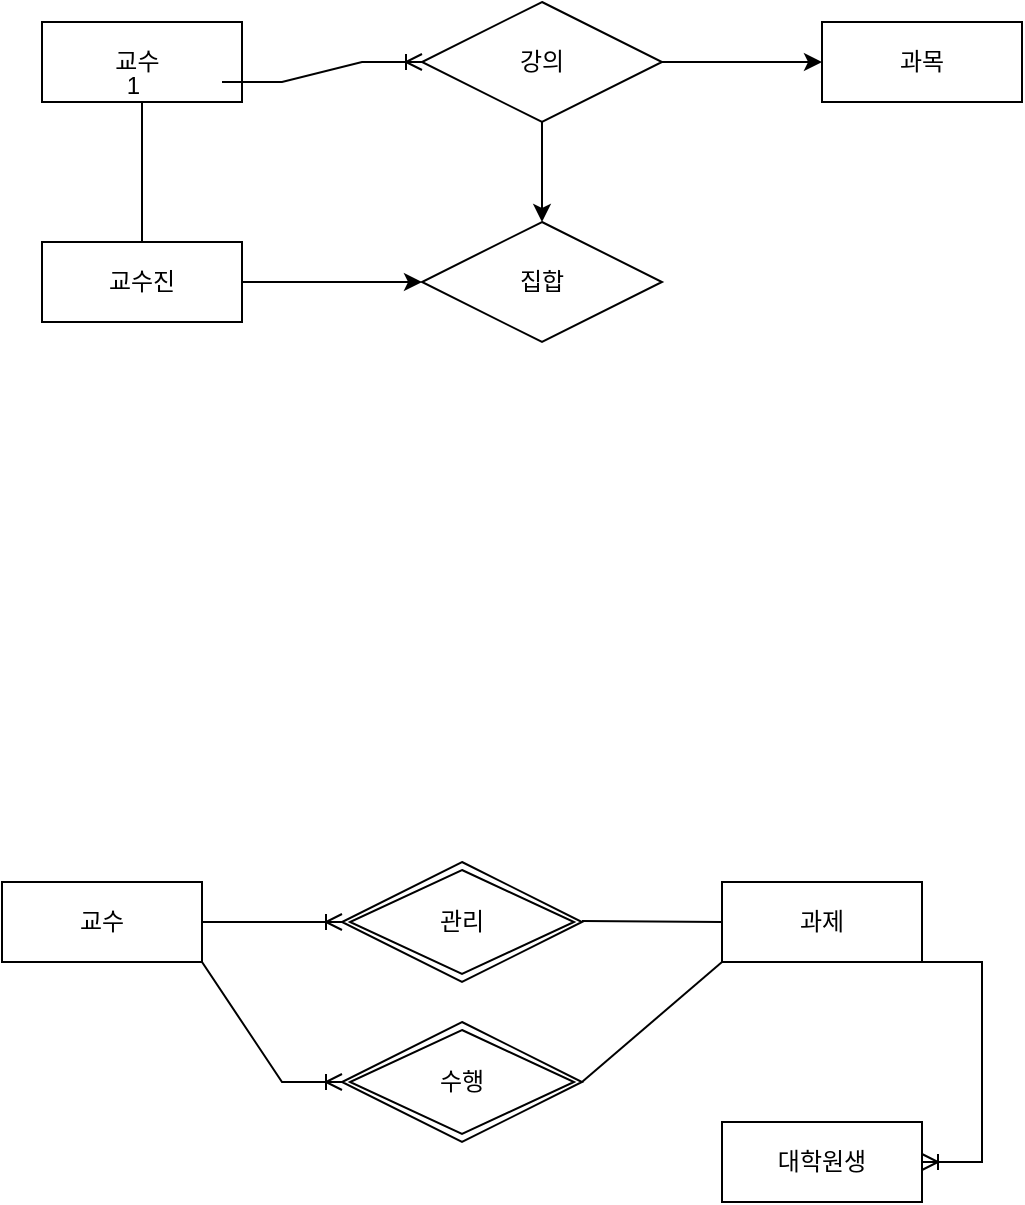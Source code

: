 <mxfile version="22.0.8" type="github">
  <diagram name="페이지-1" id="2s8MZhVavmIW_EU-hZ0i">
    <mxGraphModel dx="1035" dy="1150" grid="1" gridSize="10" guides="1" tooltips="1" connect="1" arrows="1" fold="1" page="1" pageScale="1" pageWidth="827" pageHeight="1169" math="0" shadow="0">
      <root>
        <mxCell id="0" />
        <mxCell id="1" parent="0" />
        <mxCell id="Al6r110jgjoTZ17-hkB5-6" value="과목" style="whiteSpace=wrap;html=1;align=center;" vertex="1" parent="1">
          <mxGeometry x="510" y="400" width="100" height="40" as="geometry" />
        </mxCell>
        <mxCell id="Al6r110jgjoTZ17-hkB5-7" value="교수&lt;span style=&quot;white-space: pre;&quot;&gt;&#x9;&lt;/span&gt;" style="whiteSpace=wrap;html=1;align=center;" vertex="1" parent="1">
          <mxGeometry x="120" y="400" width="100" height="40" as="geometry" />
        </mxCell>
        <mxCell id="Al6r110jgjoTZ17-hkB5-30" style="edgeStyle=orthogonalEdgeStyle;rounded=0;orthogonalLoop=1;jettySize=auto;html=1;exitX=1;exitY=0.5;exitDx=0;exitDy=0;entryX=0;entryY=0.5;entryDx=0;entryDy=0;" edge="1" parent="1" source="Al6r110jgjoTZ17-hkB5-9" target="Al6r110jgjoTZ17-hkB5-12">
          <mxGeometry relative="1" as="geometry" />
        </mxCell>
        <mxCell id="Al6r110jgjoTZ17-hkB5-9" value="교수진" style="whiteSpace=wrap;html=1;align=center;" vertex="1" parent="1">
          <mxGeometry x="120" y="510" width="100" height="40" as="geometry" />
        </mxCell>
        <mxCell id="Al6r110jgjoTZ17-hkB5-26" style="edgeStyle=orthogonalEdgeStyle;rounded=0;orthogonalLoop=1;jettySize=auto;html=1;exitX=1;exitY=0.5;exitDx=0;exitDy=0;" edge="1" parent="1" source="Al6r110jgjoTZ17-hkB5-11" target="Al6r110jgjoTZ17-hkB5-6">
          <mxGeometry relative="1" as="geometry" />
        </mxCell>
        <mxCell id="Al6r110jgjoTZ17-hkB5-27" style="edgeStyle=orthogonalEdgeStyle;rounded=0;orthogonalLoop=1;jettySize=auto;html=1;exitX=0.5;exitY=1;exitDx=0;exitDy=0;entryX=0.5;entryY=0;entryDx=0;entryDy=0;" edge="1" parent="1" source="Al6r110jgjoTZ17-hkB5-11" target="Al6r110jgjoTZ17-hkB5-12">
          <mxGeometry relative="1" as="geometry" />
        </mxCell>
        <mxCell id="Al6r110jgjoTZ17-hkB5-11" value="강의" style="shape=rhombus;perimeter=rhombusPerimeter;whiteSpace=wrap;html=1;align=center;" vertex="1" parent="1">
          <mxGeometry x="310" y="390" width="120" height="60" as="geometry" />
        </mxCell>
        <mxCell id="Al6r110jgjoTZ17-hkB5-12" value="집합" style="shape=rhombus;perimeter=rhombusPerimeter;whiteSpace=wrap;html=1;align=center;" vertex="1" parent="1">
          <mxGeometry x="310" y="500" width="120" height="60" as="geometry" />
        </mxCell>
        <mxCell id="Al6r110jgjoTZ17-hkB5-22" value="" style="endArrow=none;html=1;rounded=0;exitX=0.5;exitY=0;exitDx=0;exitDy=0;" edge="1" parent="1" source="Al6r110jgjoTZ17-hkB5-9" target="Al6r110jgjoTZ17-hkB5-7">
          <mxGeometry relative="1" as="geometry">
            <mxPoint x="90" y="480" as="sourcePoint" />
            <mxPoint x="250" y="480" as="targetPoint" />
          </mxGeometry>
        </mxCell>
        <mxCell id="Al6r110jgjoTZ17-hkB5-23" value="1" style="resizable=0;html=1;whiteSpace=wrap;align=right;verticalAlign=bottom;" connectable="0" vertex="1" parent="Al6r110jgjoTZ17-hkB5-22">
          <mxGeometry x="1" relative="1" as="geometry" />
        </mxCell>
        <mxCell id="Al6r110jgjoTZ17-hkB5-24" value="" style="edgeStyle=entityRelationEdgeStyle;fontSize=12;html=1;endArrow=ERoneToMany;rounded=0;entryX=0;entryY=0.5;entryDx=0;entryDy=0;" edge="1" parent="1" target="Al6r110jgjoTZ17-hkB5-11">
          <mxGeometry width="100" height="100" relative="1" as="geometry">
            <mxPoint x="210" y="430" as="sourcePoint" />
            <mxPoint x="310" y="330" as="targetPoint" />
          </mxGeometry>
        </mxCell>
        <mxCell id="Al6r110jgjoTZ17-hkB5-58" value="교수" style="whiteSpace=wrap;html=1;align=center;" vertex="1" parent="1">
          <mxGeometry x="100" y="830" width="100" height="40" as="geometry" />
        </mxCell>
        <mxCell id="Al6r110jgjoTZ17-hkB5-61" value="과제" style="whiteSpace=wrap;html=1;align=center;" vertex="1" parent="1">
          <mxGeometry x="460" y="830" width="100" height="40" as="geometry" />
        </mxCell>
        <mxCell id="Al6r110jgjoTZ17-hkB5-63" value="대학원생" style="whiteSpace=wrap;html=1;align=center;" vertex="1" parent="1">
          <mxGeometry x="460" y="950" width="100" height="40" as="geometry" />
        </mxCell>
        <mxCell id="Al6r110jgjoTZ17-hkB5-64" value="" style="edgeStyle=entityRelationEdgeStyle;fontSize=12;html=1;endArrow=ERoneToMany;rounded=0;entryX=0;entryY=0.5;entryDx=0;entryDy=0;" edge="1" parent="1">
          <mxGeometry width="100" height="100" relative="1" as="geometry">
            <mxPoint x="200" y="850" as="sourcePoint" />
            <mxPoint x="270" y="850" as="targetPoint" />
          </mxGeometry>
        </mxCell>
        <mxCell id="Al6r110jgjoTZ17-hkB5-65" value="" style="endArrow=none;html=1;rounded=0;entryX=0;entryY=0.5;entryDx=0;entryDy=0;" edge="1" parent="1" target="Al6r110jgjoTZ17-hkB5-61">
          <mxGeometry relative="1" as="geometry">
            <mxPoint x="390" y="849.5" as="sourcePoint" />
            <mxPoint x="550" y="849.5" as="targetPoint" />
          </mxGeometry>
        </mxCell>
        <mxCell id="Al6r110jgjoTZ17-hkB5-68" value="" style="edgeStyle=entityRelationEdgeStyle;fontSize=12;html=1;endArrow=ERoneToMany;rounded=0;" edge="1" parent="1" target="Al6r110jgjoTZ17-hkB5-63">
          <mxGeometry width="100" height="100" relative="1" as="geometry">
            <mxPoint x="500" y="870" as="sourcePoint" />
            <mxPoint x="600" y="770" as="targetPoint" />
          </mxGeometry>
        </mxCell>
        <mxCell id="Al6r110jgjoTZ17-hkB5-69" value="관리" style="shape=rhombus;double=1;perimeter=rhombusPerimeter;whiteSpace=wrap;html=1;align=center;" vertex="1" parent="1">
          <mxGeometry x="270" y="820" width="120" height="60" as="geometry" />
        </mxCell>
        <mxCell id="Al6r110jgjoTZ17-hkB5-71" value="수행" style="shape=rhombus;double=1;perimeter=rhombusPerimeter;whiteSpace=wrap;html=1;align=center;" vertex="1" parent="1">
          <mxGeometry x="270" y="900" width="120" height="60" as="geometry" />
        </mxCell>
        <mxCell id="Al6r110jgjoTZ17-hkB5-72" value="" style="edgeStyle=entityRelationEdgeStyle;fontSize=12;html=1;endArrow=ERoneToMany;rounded=0;entryX=0;entryY=0.5;entryDx=0;entryDy=0;" edge="1" parent="1" target="Al6r110jgjoTZ17-hkB5-71">
          <mxGeometry width="100" height="100" relative="1" as="geometry">
            <mxPoint x="170" y="870" as="sourcePoint" />
            <mxPoint x="240" y="870" as="targetPoint" />
            <Array as="points">
              <mxPoint x="180" y="910" />
            </Array>
          </mxGeometry>
        </mxCell>
        <mxCell id="Al6r110jgjoTZ17-hkB5-74" value="" style="endArrow=none;html=1;rounded=0;entryX=1;entryY=0.5;entryDx=0;entryDy=0;exitX=0;exitY=1;exitDx=0;exitDy=0;" edge="1" parent="1" source="Al6r110jgjoTZ17-hkB5-61" target="Al6r110jgjoTZ17-hkB5-71">
          <mxGeometry relative="1" as="geometry">
            <mxPoint x="410" y="910" as="sourcePoint" />
            <mxPoint x="340" y="910" as="targetPoint" />
          </mxGeometry>
        </mxCell>
      </root>
    </mxGraphModel>
  </diagram>
</mxfile>
